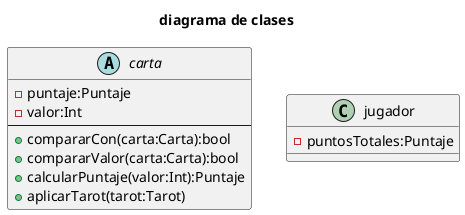 @startuml diagrama de balatro

title diagrama de clases

abstract carta{
    - puntaje:Puntaje
    - valor:Int
    ---
    + compararCon(carta:Carta):bool
    + compararValor(carta:Carta):bool
    + calcularPuntaje(valor:Int):Puntaje
    + aplicarTarot(tarot:Tarot)
}

class jugador{
    - puntosTotales:Puntaje

}

@enduml